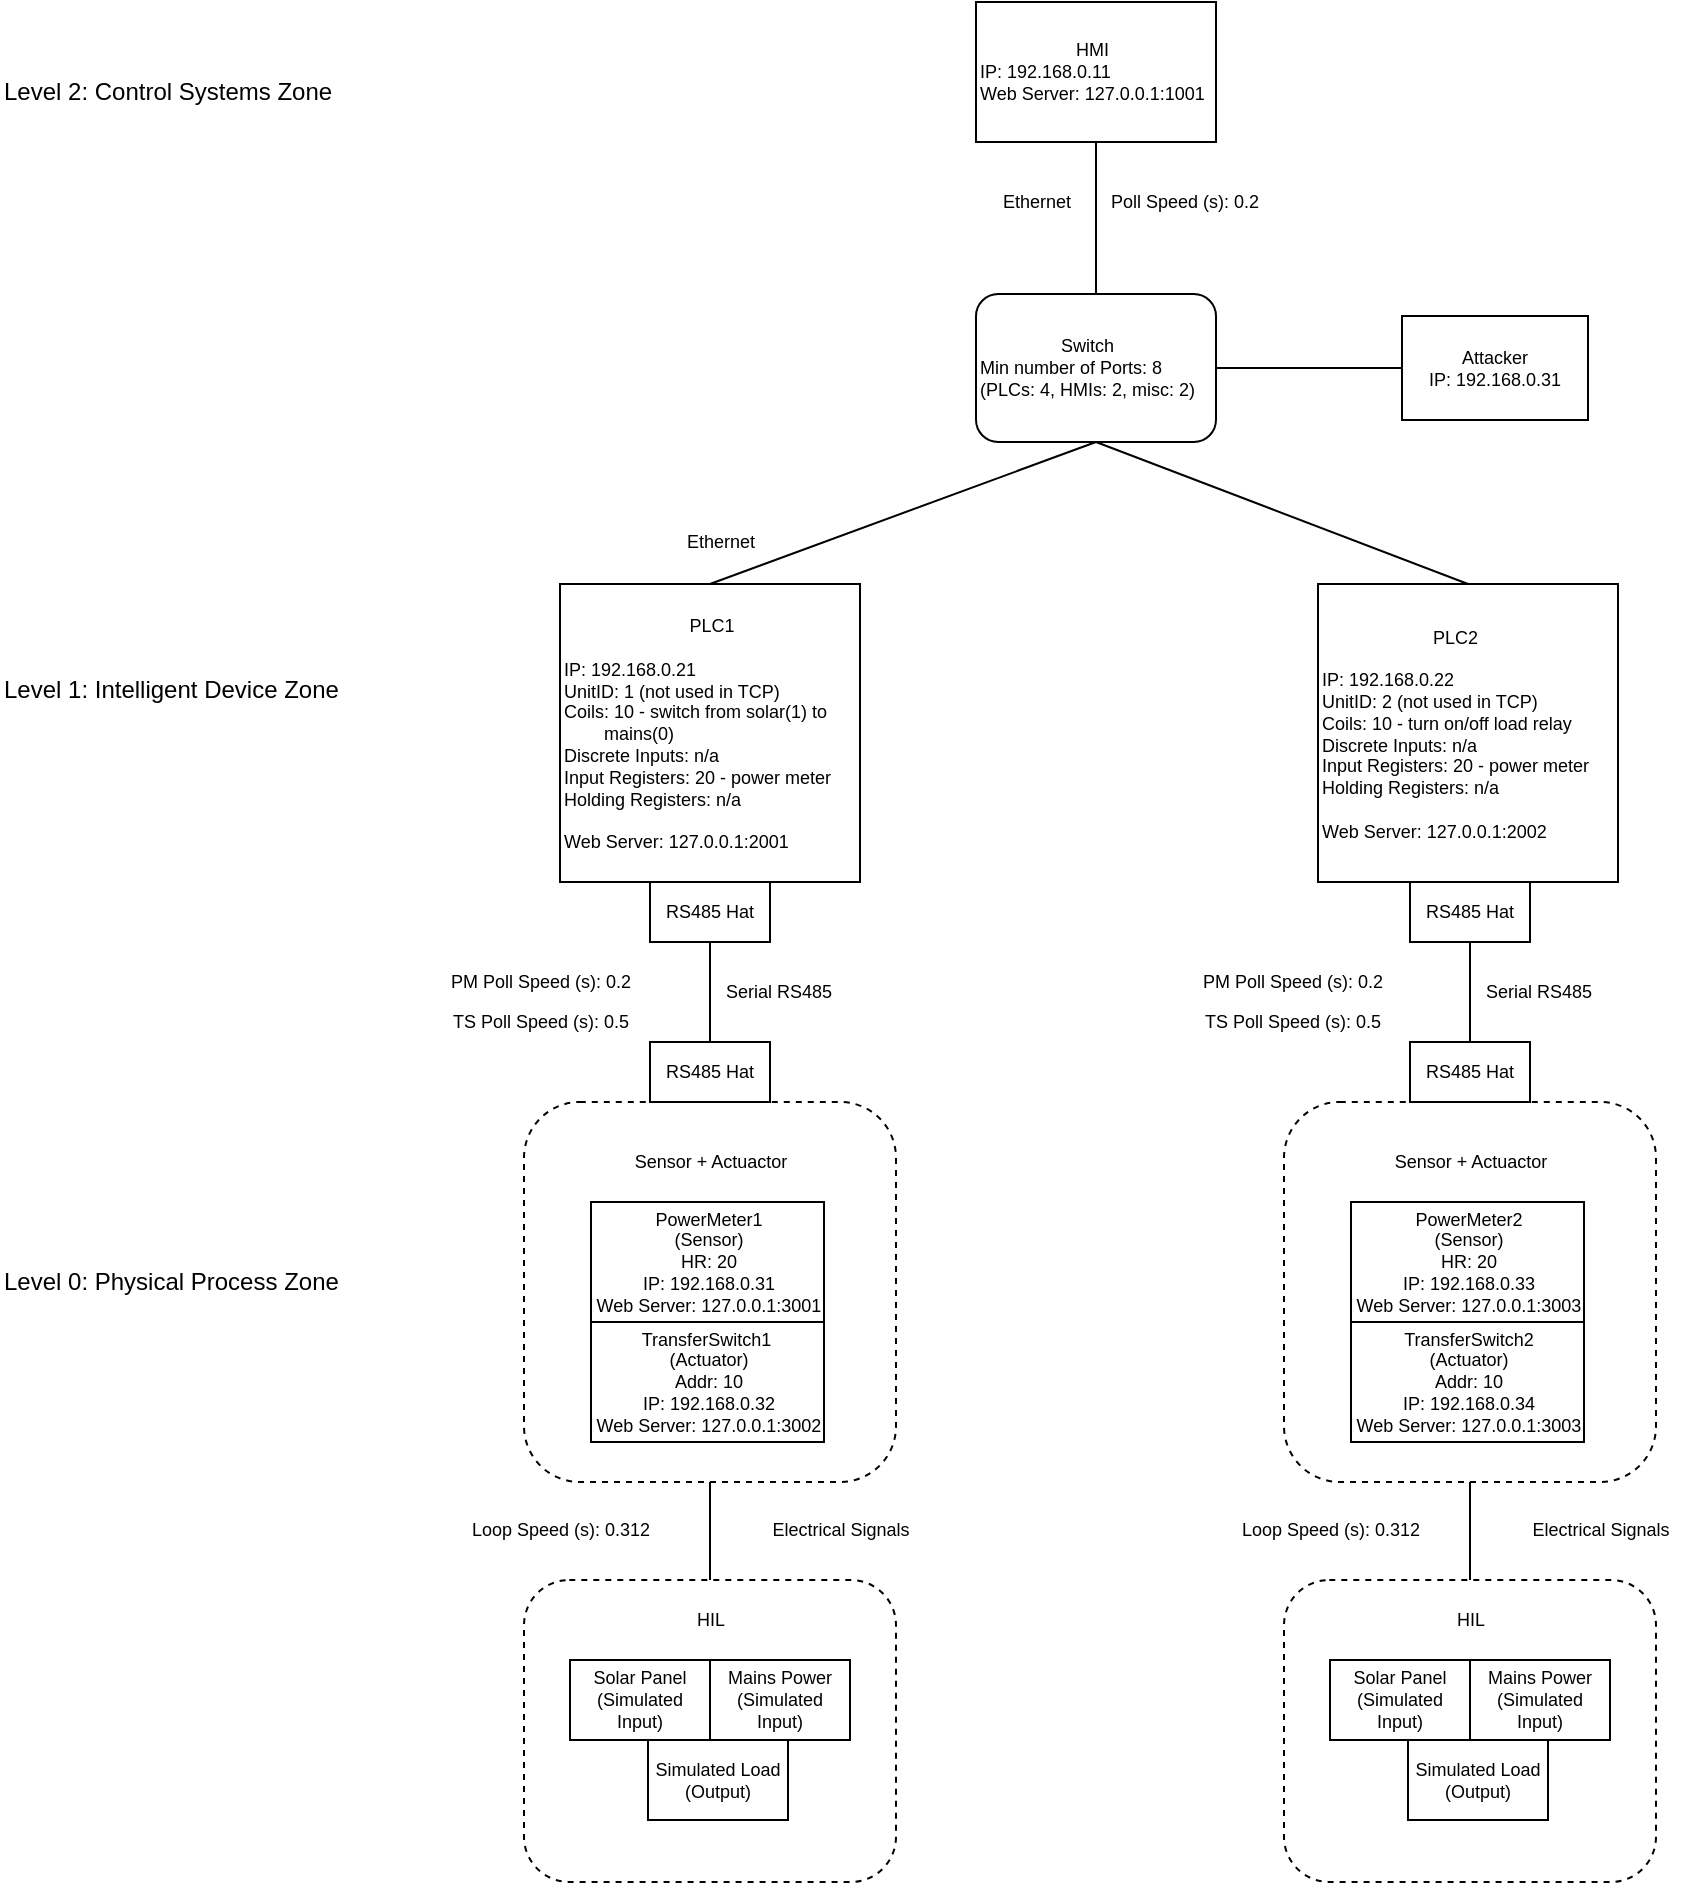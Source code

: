 <mxfile version="24.6.4" type="device">
  <diagram name="Page-1" id="IDOkKBYrdXS503mTd7CL">
    <mxGraphModel dx="1364" dy="843" grid="1" gridSize="10" guides="1" tooltips="1" connect="1" arrows="1" fold="1" page="1" pageScale="1" pageWidth="827" pageHeight="1169" math="0" shadow="0">
      <root>
        <mxCell id="0" />
        <mxCell id="1" parent="0" />
        <mxCell id="ql3Wx0iqjDjmeVB2uZpi-3" value="" style="rounded=1;whiteSpace=wrap;html=1;dashed=1;fillColor=none;verticalAlign=bottom;" parent="1" vertex="1">
          <mxGeometry x="280" y="1029" width="186" height="151" as="geometry" />
        </mxCell>
        <mxCell id="YyZKvpnwaW1_d7CDxyC9-119" value="" style="rounded=1;whiteSpace=wrap;html=1;dashed=1;fillColor=none;" parent="1" vertex="1">
          <mxGeometry x="280" y="790" width="186" height="190" as="geometry" />
        </mxCell>
        <mxCell id="YyZKvpnwaW1_d7CDxyC9-76" value="&lt;div style=&quot;text-align: center;&quot;&gt;&lt;span style=&quot;background-color: initial;&quot;&gt;HMI&lt;/span&gt;&lt;/div&gt;&lt;div style=&quot;font-size: 9px;&quot;&gt;IP: 192.168.0.11&lt;/div&gt;&lt;div style=&quot;font-size: 9px;&quot;&gt;Web Server: 127.0.0.1:1001&lt;/div&gt;" style="rounded=0;whiteSpace=wrap;html=1;fontSize=9;align=left;" parent="1" vertex="1">
          <mxGeometry x="506" y="240" width="120" height="70" as="geometry" />
        </mxCell>
        <mxCell id="YyZKvpnwaW1_d7CDxyC9-79" value="&lt;div style=&quot;text-align: center;&quot;&gt;&lt;span style=&quot;background-color: initial;&quot;&gt;Switch&lt;/span&gt;&lt;/div&gt;&lt;div&gt;Min number of Ports: 8&lt;/div&gt;&lt;div&gt;(PLCs: 4, HMIs: 2, misc: 2)&lt;/div&gt;" style="rounded=1;whiteSpace=wrap;html=1;fontSize=9;align=left;" parent="1" vertex="1">
          <mxGeometry x="506" y="386" width="120" height="74" as="geometry" />
        </mxCell>
        <mxCell id="YyZKvpnwaW1_d7CDxyC9-80" value="&lt;div style=&quot;text-align: center;&quot;&gt;&lt;span style=&quot;background-color: initial;&quot;&gt;PLC1&lt;/span&gt;&lt;/div&gt;&lt;div style=&quot;text-align: center;&quot;&gt;&lt;span style=&quot;background-color: initial;&quot;&gt;&lt;br&gt;&lt;/span&gt;&lt;/div&gt;&lt;div style=&quot;font-size: 9px;&quot;&gt;IP: 192.168.0.21&lt;/div&gt;&lt;div style=&quot;font-size: 9px;&quot;&gt;UnitID: 1 (not used in TCP)&lt;/div&gt;&lt;div style=&quot;font-size: 9px;&quot;&gt;Coils: 10 - switch from solar(1) to &lt;span style=&quot;white-space: pre;&quot;&gt;&#x9;&lt;/span&gt;mains(0)&lt;/div&gt;&lt;div style=&quot;font-size: 9px;&quot;&gt;Discrete Inputs: n/a&lt;/div&gt;&lt;div style=&quot;font-size: 9px;&quot;&gt;Input Registers: 20 - power meter&lt;/div&gt;&lt;div style=&quot;font-size: 9px;&quot;&gt;Holding Registers: n/a&lt;/div&gt;&lt;div style=&quot;font-size: 9px;&quot;&gt;&lt;br&gt;&lt;/div&gt;&lt;div style=&quot;font-size: 9px;&quot;&gt;Web Server: 127.0.0.1:2001&lt;/div&gt;" style="rounded=0;whiteSpace=wrap;html=1;fontSize=9;align=left;horizontal=1;" parent="1" vertex="1">
          <mxGeometry x="298" y="531" width="150" height="149" as="geometry" />
        </mxCell>
        <mxCell id="YyZKvpnwaW1_d7CDxyC9-85" value="" style="endArrow=none;html=1;rounded=0;exitX=0.5;exitY=1;exitDx=0;exitDy=0;entryX=0.5;entryY=0;entryDx=0;entryDy=0;" parent="1" source="YyZKvpnwaW1_d7CDxyC9-79" target="YyZKvpnwaW1_d7CDxyC9-80" edge="1">
          <mxGeometry width="50" height="50" relative="1" as="geometry">
            <mxPoint x="366" y="410" as="sourcePoint" />
            <mxPoint x="366" y="360" as="targetPoint" />
          </mxGeometry>
        </mxCell>
        <mxCell id="YyZKvpnwaW1_d7CDxyC9-86" value="" style="endArrow=none;html=1;rounded=0;entryX=0.5;entryY=0;entryDx=0;entryDy=0;exitX=0.5;exitY=1;exitDx=0;exitDy=0;" parent="1" source="YyZKvpnwaW1_d7CDxyC9-79" target="YyZKvpnwaW1_d7CDxyC9-91" edge="1">
          <mxGeometry width="50" height="50" relative="1" as="geometry">
            <mxPoint x="356" y="400" as="sourcePoint" />
            <mxPoint x="499" y="356" as="targetPoint" />
          </mxGeometry>
        </mxCell>
        <mxCell id="YyZKvpnwaW1_d7CDxyC9-89" value="" style="endArrow=none;html=1;rounded=0;exitX=0.5;exitY=0;exitDx=0;exitDy=0;entryX=0.5;entryY=1;entryDx=0;entryDy=0;" parent="1" source="YyZKvpnwaW1_d7CDxyC9-79" target="YyZKvpnwaW1_d7CDxyC9-76" edge="1">
          <mxGeometry width="50" height="50" relative="1" as="geometry">
            <mxPoint x="546" y="400" as="sourcePoint" />
            <mxPoint x="596" y="350" as="targetPoint" />
          </mxGeometry>
        </mxCell>
        <mxCell id="YyZKvpnwaW1_d7CDxyC9-91" value="&lt;div style=&quot;text-align: center;&quot;&gt;&lt;span style=&quot;background-color: initial;&quot;&gt;PLC2&lt;/span&gt;&lt;/div&gt;&lt;div style=&quot;text-align: center;&quot;&gt;&lt;span style=&quot;background-color: initial;&quot;&gt;&lt;br&gt;&lt;/span&gt;&lt;/div&gt;&lt;div style=&quot;font-size: 9px;&quot;&gt;IP: 192.168.0.22&lt;/div&gt;&lt;div style=&quot;font-size: 9px;&quot;&gt;UnitID: 2 (not used in TCP)&lt;/div&gt;&lt;div style=&quot;font-size: 9px;&quot;&gt;Coils: 10 - turn on/off load relay&lt;/div&gt;&lt;div style=&quot;font-size: 9px;&quot;&gt;Discrete Inputs: n/a&lt;/div&gt;&lt;div style=&quot;font-size: 9px;&quot;&gt;Input Registers: 20 - power meter&lt;/div&gt;&lt;div style=&quot;font-size: 9px;&quot;&gt;Holding Registers: n/a&lt;/div&gt;&lt;div style=&quot;font-size: 9px;&quot;&gt;&lt;br&gt;&lt;/div&gt;&lt;div style=&quot;font-size: 9px;&quot;&gt;Web Server: 127.0.0.1:2002&lt;/div&gt;" style="rounded=0;whiteSpace=wrap;html=1;fontSize=9;align=left;horizontal=1;" parent="1" vertex="1">
          <mxGeometry x="677" y="531" width="150" height="149" as="geometry" />
        </mxCell>
        <mxCell id="YyZKvpnwaW1_d7CDxyC9-103" value="Attacker&lt;div&gt;IP: 192.168.0.31&lt;/div&gt;" style="rounded=0;whiteSpace=wrap;html=1;fontSize=9;" parent="1" vertex="1">
          <mxGeometry x="719" y="397" width="93" height="52" as="geometry" />
        </mxCell>
        <mxCell id="YyZKvpnwaW1_d7CDxyC9-104" value="" style="endArrow=none;html=1;rounded=0;entryX=0;entryY=0.5;entryDx=0;entryDy=0;exitX=1;exitY=0.5;exitDx=0;exitDy=0;" parent="1" source="YyZKvpnwaW1_d7CDxyC9-79" target="YyZKvpnwaW1_d7CDxyC9-103" edge="1">
          <mxGeometry width="50" height="50" relative="1" as="geometry">
            <mxPoint x="576" y="470" as="sourcePoint" />
            <mxPoint x="656" y="524" as="targetPoint" />
          </mxGeometry>
        </mxCell>
        <mxCell id="YyZKvpnwaW1_d7CDxyC9-108" value="Level 1: Intelligent Device Zone" style="text;html=1;align=left;verticalAlign=middle;resizable=0;points=[];autosize=1;strokeColor=none;fillColor=none;" parent="1" vertex="1">
          <mxGeometry x="18" y="569" width="190" height="30" as="geometry" />
        </mxCell>
        <mxCell id="YyZKvpnwaW1_d7CDxyC9-109" value="Level 2: Control Systems Zone" style="text;html=1;align=left;verticalAlign=middle;resizable=0;points=[];autosize=1;strokeColor=none;fillColor=none;" parent="1" vertex="1">
          <mxGeometry x="18" y="270" width="190" height="30" as="geometry" />
        </mxCell>
        <mxCell id="YyZKvpnwaW1_d7CDxyC9-110" value="Level 0: Physical Process Zone" style="text;html=1;align=left;verticalAlign=middle;resizable=0;points=[];autosize=1;strokeColor=none;fillColor=none;" parent="1" vertex="1">
          <mxGeometry x="18" y="865" width="190" height="30" as="geometry" />
        </mxCell>
        <mxCell id="YyZKvpnwaW1_d7CDxyC9-113" value="Solar Panel (Simulated Input)" style="rounded=0;whiteSpace=wrap;html=1;fontSize=9;" parent="1" vertex="1">
          <mxGeometry x="303" y="1069" width="70" height="40" as="geometry" />
        </mxCell>
        <mxCell id="YyZKvpnwaW1_d7CDxyC9-114" value="Mains Power (Simulated Input)" style="rounded=0;whiteSpace=wrap;html=1;fontSize=9;" parent="1" vertex="1">
          <mxGeometry x="373" y="1069" width="70" height="40" as="geometry" />
        </mxCell>
        <mxCell id="YyZKvpnwaW1_d7CDxyC9-116" value="Simulated Load (Output)" style="rounded=0;whiteSpace=wrap;html=1;fontSize=9;" parent="1" vertex="1">
          <mxGeometry x="342" y="1109" width="70" height="40" as="geometry" />
        </mxCell>
        <mxCell id="YyZKvpnwaW1_d7CDxyC9-117" value="PowerMeter1&lt;div&gt;(Sensor)&lt;/div&gt;&lt;div&gt;HR: 20&lt;/div&gt;&lt;div&gt;IP: 192.168.0.31&lt;/div&gt;&lt;div&gt;Web Server: 127.0.0.1:3001&lt;/div&gt;" style="rounded=0;whiteSpace=wrap;html=1;fontSize=9;align=center;" parent="1" vertex="1">
          <mxGeometry x="313.5" y="840" width="116.5" height="60" as="geometry" />
        </mxCell>
        <mxCell id="YyZKvpnwaW1_d7CDxyC9-122" value="" style="endArrow=none;html=1;rounded=0;entryX=0.5;entryY=1;entryDx=0;entryDy=0;exitX=0.5;exitY=0;exitDx=0;exitDy=0;" parent="1" source="YyZKvpnwaW1_d7CDxyC9-129" target="YyZKvpnwaW1_d7CDxyC9-128" edge="1">
          <mxGeometry width="50" height="50" relative="1" as="geometry">
            <mxPoint x="372" y="750" as="sourcePoint" />
            <mxPoint x="492" y="770" as="targetPoint" />
          </mxGeometry>
        </mxCell>
        <mxCell id="YyZKvpnwaW1_d7CDxyC9-124" value="Ethernet" style="text;html=1;align=center;verticalAlign=middle;resizable=0;points=[];autosize=1;strokeColor=none;fillColor=none;fontSize=9;" parent="1" vertex="1">
          <mxGeometry x="506" y="330" width="60" height="20" as="geometry" />
        </mxCell>
        <mxCell id="YyZKvpnwaW1_d7CDxyC9-125" value="Ethernet" style="text;html=1;align=center;verticalAlign=middle;resizable=0;points=[];autosize=1;strokeColor=none;fillColor=none;fontSize=9;" parent="1" vertex="1">
          <mxGeometry x="348" y="500" width="60" height="20" as="geometry" />
        </mxCell>
        <mxCell id="YyZKvpnwaW1_d7CDxyC9-126" value="Serial RS485" style="text;html=1;align=center;verticalAlign=middle;resizable=0;points=[];autosize=1;strokeColor=none;fillColor=none;fontSize=9;" parent="1" vertex="1">
          <mxGeometry x="367" y="725" width="80" height="20" as="geometry" />
        </mxCell>
        <mxCell id="YyZKvpnwaW1_d7CDxyC9-128" value="RS485 Hat" style="rounded=0;whiteSpace=wrap;html=1;fontSize=9;" parent="1" vertex="1">
          <mxGeometry x="343" y="680" width="60" height="30" as="geometry" />
        </mxCell>
        <mxCell id="YyZKvpnwaW1_d7CDxyC9-129" value="RS485 Hat" style="rounded=0;whiteSpace=wrap;html=1;fontSize=9;" parent="1" vertex="1">
          <mxGeometry x="343" y="760" width="60" height="30" as="geometry" />
        </mxCell>
        <mxCell id="ql3Wx0iqjDjmeVB2uZpi-2" value="Sensor + Actuactor" style="text;html=1;align=center;verticalAlign=middle;resizable=0;points=[];autosize=1;strokeColor=none;fillColor=none;fontSize=9;" parent="1" vertex="1">
          <mxGeometry x="323" y="810" width="100" height="20" as="geometry" />
        </mxCell>
        <mxCell id="ql3Wx0iqjDjmeVB2uZpi-5" value="Electrical Signals" style="text;html=1;align=center;verticalAlign=middle;resizable=0;points=[];autosize=1;strokeColor=none;fillColor=none;fontSize=9;" parent="1" vertex="1">
          <mxGeometry x="393" y="994" width="90" height="20" as="geometry" />
        </mxCell>
        <mxCell id="ql3Wx0iqjDjmeVB2uZpi-6" value="HIL" style="text;html=1;align=center;verticalAlign=middle;resizable=0;points=[];autosize=1;strokeColor=none;fillColor=none;fontSize=9;" parent="1" vertex="1">
          <mxGeometry x="353" y="1039" width="40" height="20" as="geometry" />
        </mxCell>
        <mxCell id="YyP1kVsB-womDHuqCHTO-1" value="" style="endArrow=none;html=1;rounded=0;entryX=0.5;entryY=1;entryDx=0;entryDy=0;" parent="1" source="ql3Wx0iqjDjmeVB2uZpi-3" target="YyZKvpnwaW1_d7CDxyC9-119" edge="1">
          <mxGeometry width="50" height="50" relative="1" as="geometry">
            <mxPoint x="373" y="974" as="sourcePoint" />
            <mxPoint x="400" y="1000" as="targetPoint" />
          </mxGeometry>
        </mxCell>
        <mxCell id="YyZKvpnwaW1_d7CDxyC9-118" value="TransferSwitch1&amp;nbsp;&lt;div&gt;(Actuator)&lt;div&gt;Addr: 10&lt;/div&gt;&lt;div&gt;IP: 192.168.0.32&lt;/div&gt;&lt;/div&gt;&lt;div&gt;Web Server: 127.0.0.1:3002&lt;/div&gt;" style="rounded=0;whiteSpace=wrap;html=1;fontSize=9;" parent="1" vertex="1">
          <mxGeometry x="313.5" y="900" width="116.5" height="60" as="geometry" />
        </mxCell>
        <mxCell id="-CVt5f72MYSQBSHWUWkm-1" value="" style="rounded=1;whiteSpace=wrap;html=1;dashed=1;fillColor=none;verticalAlign=bottom;" parent="1" vertex="1">
          <mxGeometry x="660" y="1029" width="186" height="151" as="geometry" />
        </mxCell>
        <mxCell id="-CVt5f72MYSQBSHWUWkm-2" value="" style="rounded=1;whiteSpace=wrap;html=1;dashed=1;fillColor=none;" parent="1" vertex="1">
          <mxGeometry x="660" y="790" width="186" height="190" as="geometry" />
        </mxCell>
        <mxCell id="-CVt5f72MYSQBSHWUWkm-3" value="Solar Panel (Simulated Input)" style="rounded=0;whiteSpace=wrap;html=1;fontSize=9;" parent="1" vertex="1">
          <mxGeometry x="683" y="1069" width="70" height="40" as="geometry" />
        </mxCell>
        <mxCell id="-CVt5f72MYSQBSHWUWkm-4" value="Mains Power (Simulated Input)" style="rounded=0;whiteSpace=wrap;html=1;fontSize=9;" parent="1" vertex="1">
          <mxGeometry x="753" y="1069" width="70" height="40" as="geometry" />
        </mxCell>
        <mxCell id="-CVt5f72MYSQBSHWUWkm-5" value="Simulated Load (Output)" style="rounded=0;whiteSpace=wrap;html=1;fontSize=9;" parent="1" vertex="1">
          <mxGeometry x="722" y="1109" width="70" height="40" as="geometry" />
        </mxCell>
        <mxCell id="-CVt5f72MYSQBSHWUWkm-6" value="PowerMeter2&lt;div&gt;(Sensor)&lt;/div&gt;&lt;div&gt;HR: 20&lt;/div&gt;&lt;div&gt;IP: 192.168.0.33&lt;/div&gt;&lt;div&gt;Web Server: 127.0.0.1:3003&lt;/div&gt;" style="rounded=0;whiteSpace=wrap;html=1;fontSize=9;align=center;" parent="1" vertex="1">
          <mxGeometry x="693.5" y="840" width="116.5" height="60" as="geometry" />
        </mxCell>
        <mxCell id="-CVt5f72MYSQBSHWUWkm-7" value="" style="endArrow=none;html=1;rounded=0;entryX=0.5;entryY=1;entryDx=0;entryDy=0;exitX=0.5;exitY=0;exitDx=0;exitDy=0;" parent="1" source="-CVt5f72MYSQBSHWUWkm-10" target="-CVt5f72MYSQBSHWUWkm-9" edge="1">
          <mxGeometry width="50" height="50" relative="1" as="geometry">
            <mxPoint x="752" y="750" as="sourcePoint" />
            <mxPoint x="872" y="770" as="targetPoint" />
          </mxGeometry>
        </mxCell>
        <mxCell id="-CVt5f72MYSQBSHWUWkm-8" value="Serial RS485" style="text;html=1;align=center;verticalAlign=middle;resizable=0;points=[];autosize=1;strokeColor=none;fillColor=none;fontSize=9;" parent="1" vertex="1">
          <mxGeometry x="747" y="725" width="80" height="20" as="geometry" />
        </mxCell>
        <mxCell id="-CVt5f72MYSQBSHWUWkm-9" value="RS485 Hat" style="rounded=0;whiteSpace=wrap;html=1;fontSize=9;" parent="1" vertex="1">
          <mxGeometry x="723" y="680" width="60" height="30" as="geometry" />
        </mxCell>
        <mxCell id="-CVt5f72MYSQBSHWUWkm-10" value="RS485 Hat" style="rounded=0;whiteSpace=wrap;html=1;fontSize=9;" parent="1" vertex="1">
          <mxGeometry x="723" y="760" width="60" height="30" as="geometry" />
        </mxCell>
        <mxCell id="-CVt5f72MYSQBSHWUWkm-11" value="Sensor + Actuactor" style="text;html=1;align=center;verticalAlign=middle;resizable=0;points=[];autosize=1;strokeColor=none;fillColor=none;fontSize=9;" parent="1" vertex="1">
          <mxGeometry x="703" y="810" width="100" height="20" as="geometry" />
        </mxCell>
        <mxCell id="-CVt5f72MYSQBSHWUWkm-12" value="Electrical Signals" style="text;html=1;align=center;verticalAlign=middle;resizable=0;points=[];autosize=1;strokeColor=none;fillColor=none;fontSize=9;" parent="1" vertex="1">
          <mxGeometry x="773" y="994" width="90" height="20" as="geometry" />
        </mxCell>
        <mxCell id="-CVt5f72MYSQBSHWUWkm-13" value="HIL" style="text;html=1;align=center;verticalAlign=middle;resizable=0;points=[];autosize=1;strokeColor=none;fillColor=none;fontSize=9;" parent="1" vertex="1">
          <mxGeometry x="733" y="1039" width="40" height="20" as="geometry" />
        </mxCell>
        <mxCell id="-CVt5f72MYSQBSHWUWkm-14" value="" style="endArrow=none;html=1;rounded=0;entryX=0.5;entryY=1;entryDx=0;entryDy=0;" parent="1" source="-CVt5f72MYSQBSHWUWkm-1" target="-CVt5f72MYSQBSHWUWkm-2" edge="1">
          <mxGeometry width="50" height="50" relative="1" as="geometry">
            <mxPoint x="753" y="974" as="sourcePoint" />
            <mxPoint x="780" y="1000" as="targetPoint" />
          </mxGeometry>
        </mxCell>
        <mxCell id="-CVt5f72MYSQBSHWUWkm-15" value="TransferSwitch2&lt;div&gt;(Actuator)&lt;div&gt;Addr: 10&lt;/div&gt;&lt;div&gt;IP: 192.168.0.34&lt;/div&gt;&lt;/div&gt;&lt;div&gt;Web Server: 127.0.0.1:3003&lt;/div&gt;" style="rounded=0;whiteSpace=wrap;html=1;fontSize=9;" parent="1" vertex="1">
          <mxGeometry x="693.5" y="900" width="116.5" height="60" as="geometry" />
        </mxCell>
        <mxCell id="W9hjnJOPGA-9B1VmCxy0-1" value="Poll Speed (s): 0.2" style="text;html=1;align=center;verticalAlign=middle;resizable=0;points=[];autosize=1;strokeColor=none;fillColor=none;fontSize=9;" parent="1" vertex="1">
          <mxGeometry x="560" y="330" width="100" height="20" as="geometry" />
        </mxCell>
        <mxCell id="W9hjnJOPGA-9B1VmCxy0-2" value="PM Poll Speed (s): 0.2" style="text;html=1;align=center;verticalAlign=middle;resizable=0;points=[];autosize=1;strokeColor=none;fillColor=none;fontSize=9;" parent="1" vertex="1">
          <mxGeometry x="233" y="720" width="110" height="20" as="geometry" />
        </mxCell>
        <mxCell id="W9hjnJOPGA-9B1VmCxy0-3" value="PM Poll Speed (s): 0.2" style="text;html=1;align=center;verticalAlign=middle;resizable=0;points=[];autosize=1;strokeColor=none;fillColor=none;fontSize=9;" parent="1" vertex="1">
          <mxGeometry x="609" y="720" width="110" height="20" as="geometry" />
        </mxCell>
        <mxCell id="W9hjnJOPGA-9B1VmCxy0-6" value="Loop Speed (s): 0.312" style="text;html=1;align=center;verticalAlign=middle;resizable=0;points=[];autosize=1;strokeColor=none;fillColor=none;fontSize=9;" parent="1" vertex="1">
          <mxGeometry x="238" y="994" width="120" height="20" as="geometry" />
        </mxCell>
        <mxCell id="W9hjnJOPGA-9B1VmCxy0-7" value="Loop Speed (s): 0.312" style="text;html=1;align=center;verticalAlign=middle;resizable=0;points=[];autosize=1;strokeColor=none;fillColor=none;fontSize=9;" parent="1" vertex="1">
          <mxGeometry x="623" y="994" width="120" height="20" as="geometry" />
        </mxCell>
        <mxCell id="W9hjnJOPGA-9B1VmCxy0-8" value="TS Poll Speed (s): 0.5" style="text;html=1;align=center;verticalAlign=middle;resizable=0;points=[];autosize=1;strokeColor=none;fillColor=none;fontSize=9;" parent="1" vertex="1">
          <mxGeometry x="233" y="740" width="110" height="20" as="geometry" />
        </mxCell>
        <mxCell id="W9hjnJOPGA-9B1VmCxy0-9" value="TS Poll Speed (s): 0.5" style="text;html=1;align=center;verticalAlign=middle;resizable=0;points=[];autosize=1;strokeColor=none;fillColor=none;fontSize=9;" parent="1" vertex="1">
          <mxGeometry x="609" y="740" width="110" height="20" as="geometry" />
        </mxCell>
      </root>
    </mxGraphModel>
  </diagram>
</mxfile>
